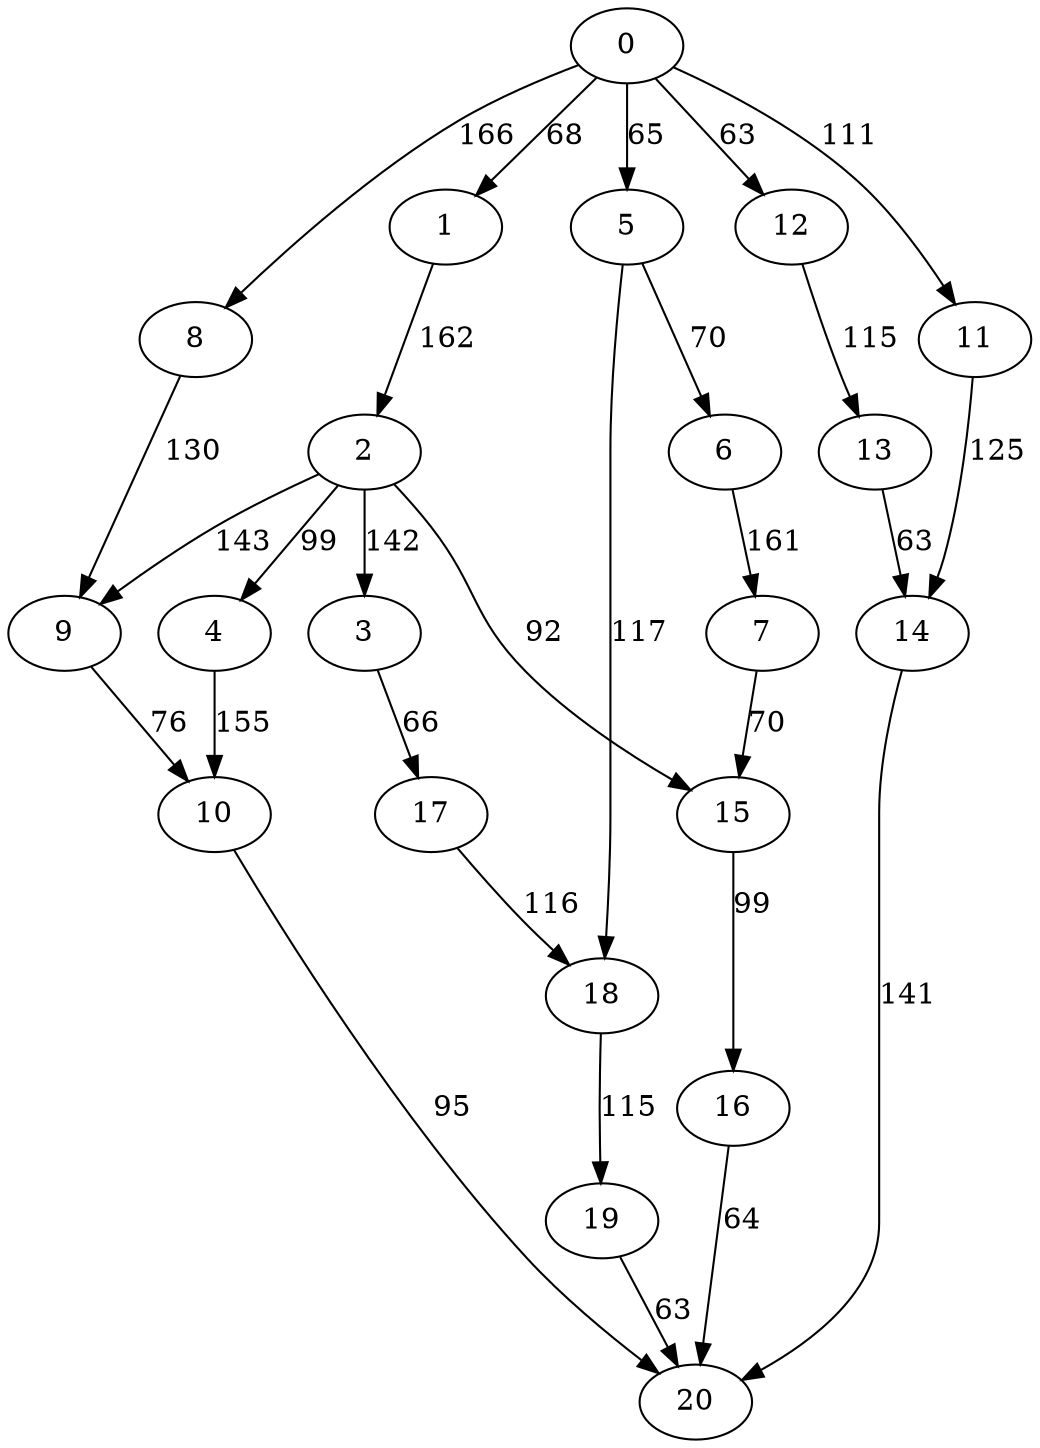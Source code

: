 digraph t20p6r5_15 {
0 -> 1 [ label = 68 ];
0 -> 5 [ label = 65 ];
0 -> 8 [ label = 166 ];
0 -> 11 [ label = 111 ];
0 -> 12 [ label = 63 ];
1 -> 2 [ label = 162 ];
2 -> 3 [ label = 142 ];
2 -> 4 [ label = 99 ];
2 -> 9 [ label = 143 ];
2 -> 15 [ label = 92 ];
3 -> 17 [ label = 66 ];
4 -> 10 [ label = 155 ];
5 -> 6 [ label = 70 ];
5 -> 18 [ label = 117 ];
6 -> 7 [ label = 161 ];
7 -> 15 [ label = 70 ];
8 -> 9 [ label = 130 ];
9 -> 10 [ label = 76 ];
10 -> 20 [ label = 95 ];
11 -> 14 [ label = 125 ];
12 -> 13 [ label = 115 ];
13 -> 14 [ label = 63 ];
14 -> 20 [ label = 141 ];
15 -> 16 [ label = 99 ];
16 -> 20 [ label = 64 ];
17 -> 18 [ label = 116 ];
18 -> 19 [ label = 115 ];
19 -> 20 [ label = 63 ];
 }

